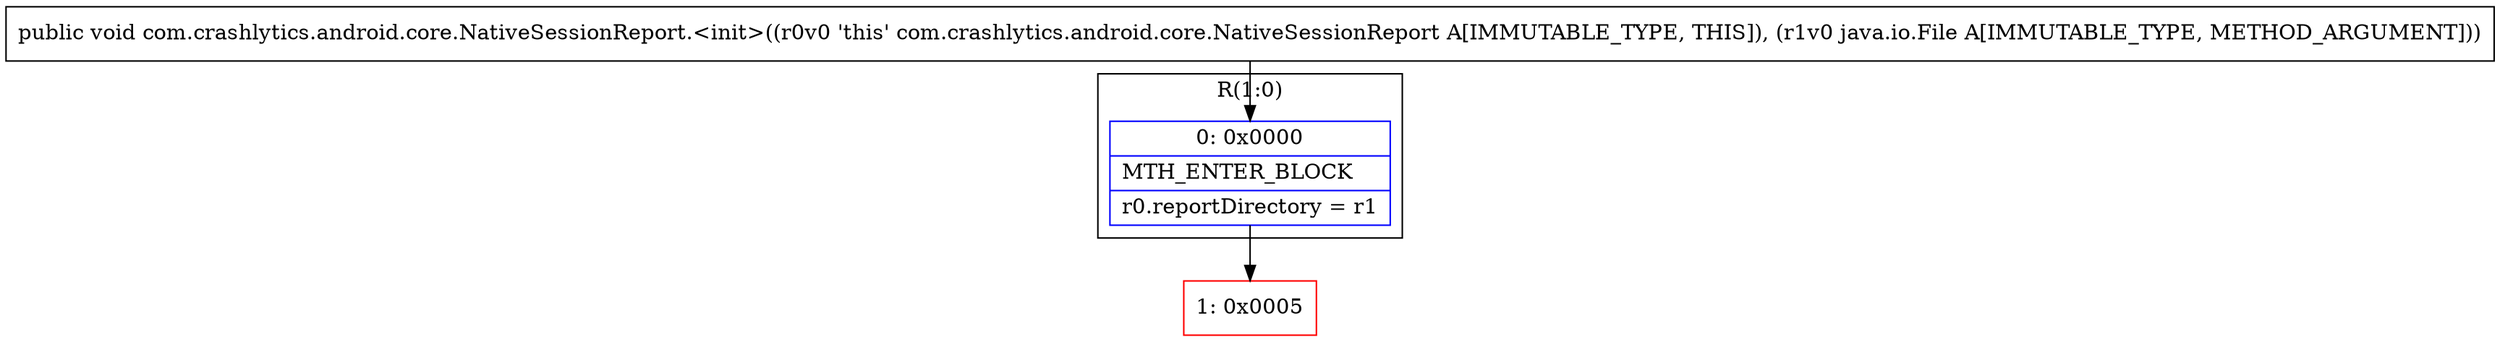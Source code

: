 digraph "CFG forcom.crashlytics.android.core.NativeSessionReport.\<init\>(Ljava\/io\/File;)V" {
subgraph cluster_Region_91049488 {
label = "R(1:0)";
node [shape=record,color=blue];
Node_0 [shape=record,label="{0\:\ 0x0000|MTH_ENTER_BLOCK\l|r0.reportDirectory = r1\l}"];
}
Node_1 [shape=record,color=red,label="{1\:\ 0x0005}"];
MethodNode[shape=record,label="{public void com.crashlytics.android.core.NativeSessionReport.\<init\>((r0v0 'this' com.crashlytics.android.core.NativeSessionReport A[IMMUTABLE_TYPE, THIS]), (r1v0 java.io.File A[IMMUTABLE_TYPE, METHOD_ARGUMENT])) }"];
MethodNode -> Node_0;
Node_0 -> Node_1;
}

